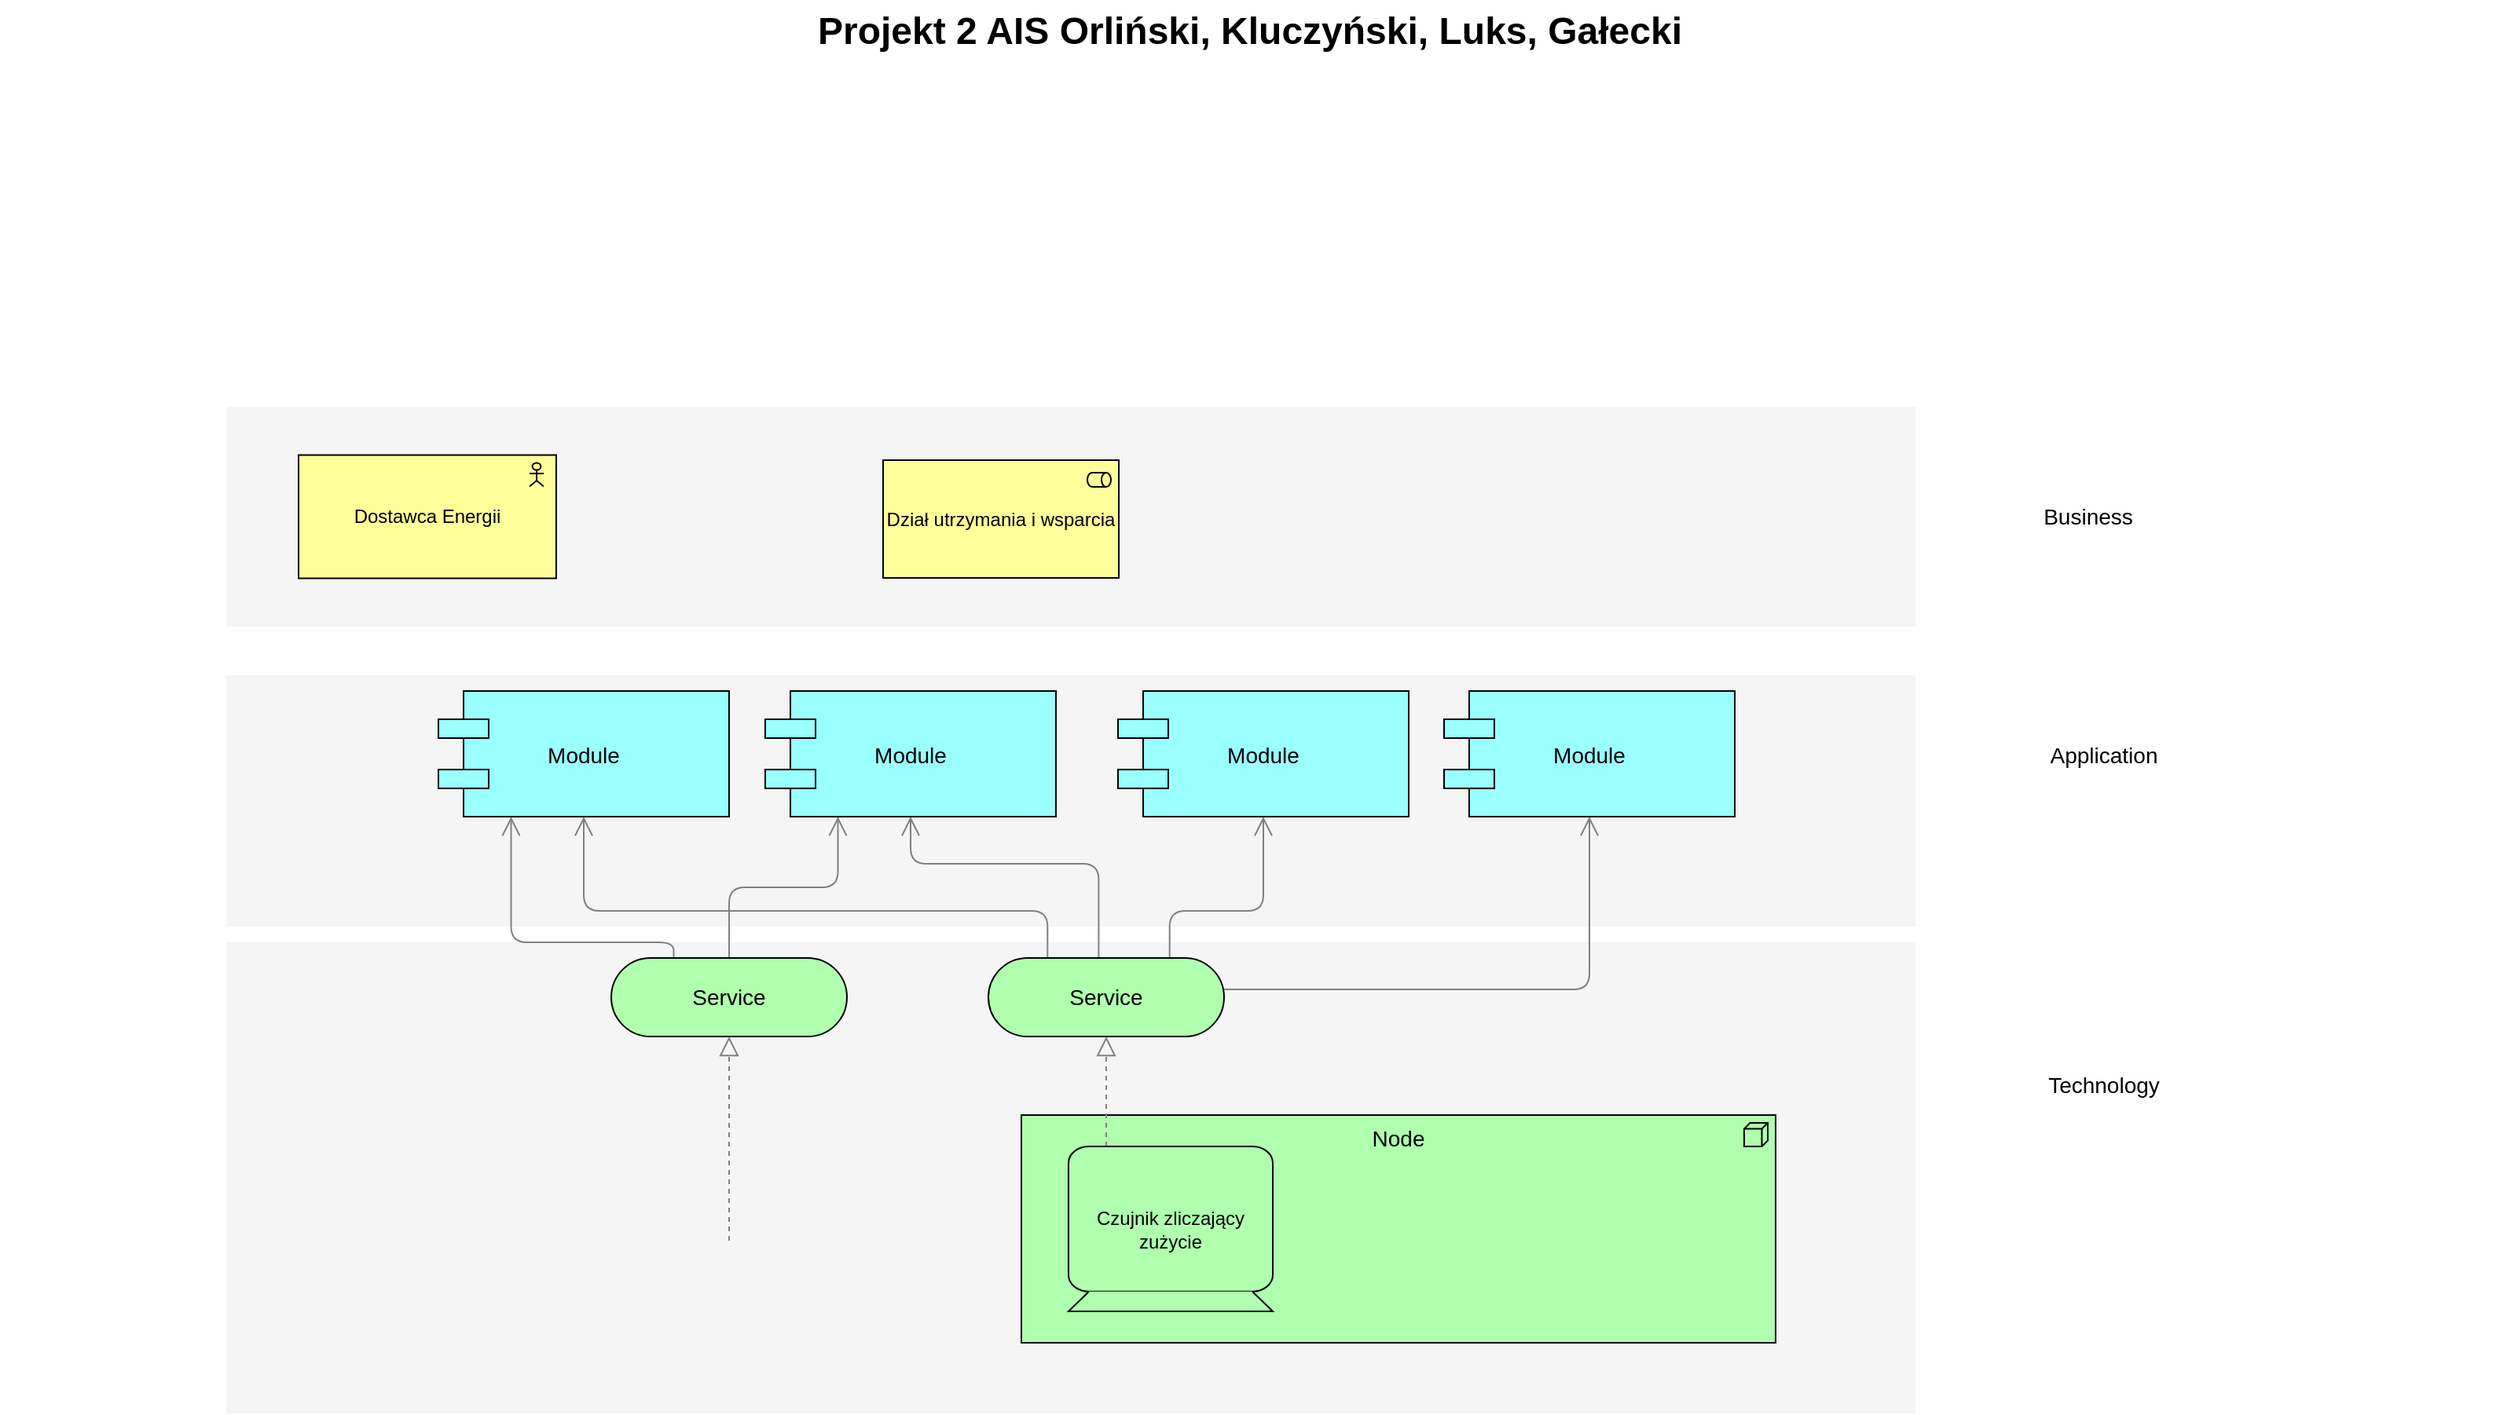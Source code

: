 <mxfile version="16.4.11" type="github" pages="3">
  <diagram id="6I0OCvxSQrVGMHxT2VVA" name="Page-1">
    <mxGraphModel dx="1694" dy="1136" grid="1" gridSize="10" guides="1" tooltips="1" connect="1" arrows="1" fold="1" page="1" pageScale="1" pageWidth="827" pageHeight="1169" math="0" shadow="0">
      <root>
        <mxCell id="0" />
        <mxCell id="1" parent="0" />
        <mxCell id="dKdSaXE48SgPbhcamS2K-30" value="" style="whiteSpace=wrap;html=1;strokeColor=none;strokeWidth=1;fillColor=#f5f5f5;fontSize=14;" parent="1" vertex="1">
          <mxGeometry x="194" y="670" width="1075" height="300" as="geometry" />
        </mxCell>
        <mxCell id="dKdSaXE48SgPbhcamS2K-31" value="" style="whiteSpace=wrap;html=1;strokeColor=none;strokeWidth=1;fillColor=#f5f5f5;fontSize=14;" parent="1" vertex="1">
          <mxGeometry x="194" y="500" width="1075" height="160" as="geometry" />
        </mxCell>
        <mxCell id="dKdSaXE48SgPbhcamS2K-32" value="" style="whiteSpace=wrap;html=1;strokeColor=none;strokeWidth=1;fillColor=#f5f5f5;fontSize=14;" parent="1" vertex="1">
          <mxGeometry x="194" y="329" width="1075" height="140" as="geometry" />
        </mxCell>
        <mxCell id="dKdSaXE48SgPbhcamS2K-33" value="Node" style="html=1;whiteSpace=wrap;fillColor=#AFFFAF;shape=mxgraph.archimate3.application;appType=node;archiType=square;fontSize=14;verticalAlign=top;" parent="1" vertex="1">
          <mxGeometry x="700" y="780" width="480" height="145" as="geometry" />
        </mxCell>
        <mxCell id="dKdSaXE48SgPbhcamS2K-34" style="edgeStyle=elbowEdgeStyle;rounded=1;elbow=vertical;html=1;startSize=10;endArrow=block;endFill=0;endSize=10;jettySize=auto;orthogonalLoop=1;strokeColor=#808080;fontSize=14;dashed=1;" parent="1" target="dKdSaXE48SgPbhcamS2K-40" edge="1">
          <mxGeometry relative="1" as="geometry">
            <mxPoint x="514" y="860.0" as="sourcePoint" />
          </mxGeometry>
        </mxCell>
        <mxCell id="dKdSaXE48SgPbhcamS2K-36" style="edgeStyle=elbowEdgeStyle;rounded=1;elbow=vertical;html=1;startSize=10;endArrow=block;endFill=0;endSize=10;jettySize=auto;orthogonalLoop=1;strokeColor=#808080;fontSize=14;dashed=1;" parent="1" target="dKdSaXE48SgPbhcamS2K-45" edge="1">
          <mxGeometry relative="1" as="geometry">
            <mxPoint x="754" y="860.0" as="sourcePoint" />
          </mxGeometry>
        </mxCell>
        <mxCell id="dKdSaXE48SgPbhcamS2K-38" style="edgeStyle=elbowEdgeStyle;rounded=1;elbow=vertical;html=1;startSize=10;endArrow=open;endFill=0;endSize=10;jettySize=auto;orthogonalLoop=1;strokeColor=#808080;fontSize=14;entryX=0.25;entryY=1;" parent="1" source="dKdSaXE48SgPbhcamS2K-40" target="dKdSaXE48SgPbhcamS2K-49" edge="1">
          <mxGeometry relative="1" as="geometry" />
        </mxCell>
        <mxCell id="dKdSaXE48SgPbhcamS2K-39" style="edgeStyle=elbowEdgeStyle;rounded=1;elbow=vertical;html=1;startSize=10;endArrow=open;endFill=0;endSize=10;jettySize=auto;orthogonalLoop=1;strokeColor=#808080;fontSize=14;entryX=0.25;entryY=1;exitX=0.265;exitY=0.007;exitPerimeter=0;" parent="1" source="dKdSaXE48SgPbhcamS2K-40" target="dKdSaXE48SgPbhcamS2K-47" edge="1">
          <mxGeometry relative="1" as="geometry">
            <Array as="points">
              <mxPoint x="422" y="670" />
            </Array>
          </mxGeometry>
        </mxCell>
        <mxCell id="dKdSaXE48SgPbhcamS2K-40" value="Service" style="html=1;whiteSpace=wrap;fillColor=#AFFFAF;shape=mxgraph.archimate3.service;fontSize=14;" parent="1" vertex="1">
          <mxGeometry x="439" y="680" width="150" height="50" as="geometry" />
        </mxCell>
        <mxCell id="dKdSaXE48SgPbhcamS2K-41" style="edgeStyle=elbowEdgeStyle;rounded=1;elbow=vertical;html=1;startSize=10;endArrow=open;endFill=0;endSize=10;jettySize=auto;orthogonalLoop=1;strokeColor=#808080;fontSize=14;" parent="1" source="dKdSaXE48SgPbhcamS2K-45" target="dKdSaXE48SgPbhcamS2K-53" edge="1">
          <mxGeometry relative="1" as="geometry">
            <Array as="points">
              <mxPoint x="909" y="700" />
            </Array>
          </mxGeometry>
        </mxCell>
        <mxCell id="dKdSaXE48SgPbhcamS2K-42" style="edgeStyle=elbowEdgeStyle;rounded=1;elbow=vertical;html=1;startSize=10;endArrow=open;endFill=0;endSize=10;jettySize=auto;orthogonalLoop=1;strokeColor=#808080;fontSize=14;entryX=0.5;entryY=1;exitX=0.769;exitY=0.025;exitPerimeter=0;" parent="1" source="dKdSaXE48SgPbhcamS2K-45" target="dKdSaXE48SgPbhcamS2K-51" edge="1">
          <mxGeometry relative="1" as="geometry">
            <Array as="points">
              <mxPoint x="809" y="650" />
            </Array>
          </mxGeometry>
        </mxCell>
        <mxCell id="dKdSaXE48SgPbhcamS2K-43" style="edgeStyle=elbowEdgeStyle;rounded=1;elbow=vertical;html=1;startSize=10;endArrow=open;endFill=0;endSize=10;jettySize=auto;orthogonalLoop=1;strokeColor=#808080;fontSize=14;entryX=0.5;entryY=1;exitX=0.468;exitY=0.025;exitPerimeter=0;" parent="1" source="dKdSaXE48SgPbhcamS2K-45" target="dKdSaXE48SgPbhcamS2K-49" edge="1">
          <mxGeometry relative="1" as="geometry">
            <Array as="points">
              <mxPoint x="699" y="620" />
            </Array>
          </mxGeometry>
        </mxCell>
        <mxCell id="dKdSaXE48SgPbhcamS2K-44" style="edgeStyle=elbowEdgeStyle;rounded=1;elbow=vertical;html=1;startSize=10;endArrow=open;endFill=0;endSize=10;jettySize=auto;orthogonalLoop=1;strokeColor=#808080;fontSize=14;exitX=0.251;exitY=0.002;exitPerimeter=0;" parent="1" source="dKdSaXE48SgPbhcamS2K-45" target="dKdSaXE48SgPbhcamS2K-47" edge="1">
          <mxGeometry relative="1" as="geometry">
            <Array as="points">
              <mxPoint x="589" y="650" />
            </Array>
          </mxGeometry>
        </mxCell>
        <mxCell id="dKdSaXE48SgPbhcamS2K-45" value="Service" style="html=1;whiteSpace=wrap;fillColor=#AFFFAF;shape=mxgraph.archimate3.service;fontSize=14;" parent="1" vertex="1">
          <mxGeometry x="679" y="680" width="150" height="50" as="geometry" />
        </mxCell>
        <mxCell id="dKdSaXE48SgPbhcamS2K-47" value="Module" style="shape=component;align=center;fillColor=#99ffff;gradientColor=none;fontSize=14;" parent="1" vertex="1">
          <mxGeometry x="329" y="510" width="185" height="80" as="geometry" />
        </mxCell>
        <mxCell id="dKdSaXE48SgPbhcamS2K-49" value="Module" style="shape=component;align=center;fillColor=#99ffff;gradientColor=none;fontSize=14;" parent="1" vertex="1">
          <mxGeometry x="537" y="510" width="185" height="80" as="geometry" />
        </mxCell>
        <mxCell id="dKdSaXE48SgPbhcamS2K-51" value="Module" style="shape=component;align=center;fillColor=#99ffff;gradientColor=none;fontSize=14;" parent="1" vertex="1">
          <mxGeometry x="761.5" y="510" width="185" height="80" as="geometry" />
        </mxCell>
        <mxCell id="dKdSaXE48SgPbhcamS2K-53" value="Module" style="shape=component;align=center;fillColor=#99ffff;gradientColor=none;fontSize=14;" parent="1" vertex="1">
          <mxGeometry x="969" y="510" width="185" height="80" as="geometry" />
        </mxCell>
        <mxCell id="dKdSaXE48SgPbhcamS2K-58" value="Technology" style="text;html=1;strokeColor=none;fillColor=none;align=center;verticalAlign=middle;whiteSpace=wrap;fontSize=14;" parent="1" vertex="1">
          <mxGeometry x="1269" y="751" width="240" height="20" as="geometry" />
        </mxCell>
        <mxCell id="dKdSaXE48SgPbhcamS2K-59" value="Application" style="text;html=1;strokeColor=none;fillColor=none;align=center;verticalAlign=middle;whiteSpace=wrap;fontSize=14;" parent="1" vertex="1">
          <mxGeometry x="1269" y="541" width="240" height="20" as="geometry" />
        </mxCell>
        <mxCell id="dKdSaXE48SgPbhcamS2K-60" value="Business" style="text;html=1;strokeColor=none;fillColor=none;align=center;verticalAlign=middle;whiteSpace=wrap;fontSize=14;" parent="1" vertex="1">
          <mxGeometry x="1259" y="389" width="240" height="20" as="geometry" />
        </mxCell>
        <mxCell id="dKdSaXE48SgPbhcamS2K-63" value="Projekt 2 AIS Orliński, Kluczyński, Luks, Gałecki" style="text;strokeColor=none;fillColor=none;html=1;fontSize=24;fontStyle=1;verticalAlign=middle;align=center;" parent="1" vertex="1">
          <mxGeometry x="50" y="70" width="1590" height="40" as="geometry" />
        </mxCell>
        <mxCell id="ahO0reWsOxemJVcqF28U-2" value="Dostawca Energii" style="html=1;outlineConnect=0;whiteSpace=wrap;fillColor=#ffff99;shape=mxgraph.archimate3.application;appType=actor;archiType=square;" vertex="1" parent="1">
          <mxGeometry x="240" y="359.75" width="164" height="78.5" as="geometry" />
        </mxCell>
        <mxCell id="sXgIXgti2kUsKpQdPlrc-3" style="edgeStyle=orthogonalEdgeStyle;rounded=0;orthogonalLoop=1;jettySize=auto;html=1;entryX=1.096;entryY=0.482;entryDx=0;entryDy=0;entryPerimeter=0;" edge="1" parent="1">
          <mxGeometry relative="1" as="geometry">
            <mxPoint x="605" y="399" as="sourcePoint" />
            <mxPoint x="605" y="399" as="targetPoint" />
          </mxGeometry>
        </mxCell>
        <mxCell id="UDqooe8akNY8QWwYRYU--1" value="Czujnik zliczający zużycie" style="html=1;outlineConnect=0;whiteSpace=wrap;fillColor=#AFFFAF;shape=mxgraph.archimate3.device;" vertex="1" parent="1">
          <mxGeometry x="730" y="800" width="130" height="105" as="geometry" />
        </mxCell>
        <mxCell id="UDqooe8akNY8QWwYRYU--2" value="Dział utrzymania i wsparcia" style="html=1;outlineConnect=0;whiteSpace=wrap;fillColor=#ffff99;shape=mxgraph.archimate3.application;appType=role;archiType=square;" vertex="1" parent="1">
          <mxGeometry x="612" y="363" width="150" height="75" as="geometry" />
        </mxCell>
      </root>
    </mxGraphModel>
  </diagram>
  <diagram id="Rj4UK-N0BYkfmdA8-GZY" name="Page-2">
    <mxGraphModel dx="1186" dy="795" grid="1" gridSize="10" guides="1" tooltips="1" connect="1" arrows="1" fold="1" page="1" pageScale="1" pageWidth="827" pageHeight="1169" math="0" shadow="0">
      <root>
        <mxCell id="FyKaWNk-mGFr27hcivGA-0" />
        <mxCell id="FyKaWNk-mGFr27hcivGA-1" parent="FyKaWNk-mGFr27hcivGA-0" />
        <object placeholders="1" c4Name="System zbierania danych z bezprzewodowych mierników" c4Type="Software System" c4Description="zbieranie danych i naliczanie należności za zużyte medium." label="&lt;font style=&quot;font-size: 16px&quot;&gt;&lt;b&gt;%c4Name%&lt;/b&gt;&lt;/font&gt;&lt;div&gt;[%c4Type%]&lt;/div&gt;&lt;br&gt;&lt;div&gt;&lt;font style=&quot;font-size: 11px&quot;&gt;&lt;font color=&quot;#cccccc&quot;&gt;%c4Description%&lt;/font&gt;&lt;/div&gt;" id="U-1FjbLWNZ5ldc8yAcbC-0">
          <mxCell style="rounded=1;whiteSpace=wrap;html=1;labelBackgroundColor=none;fillColor=#1061B0;fontColor=#ffffff;align=center;arcSize=10;strokeColor=#0D5091;metaEdit=1;resizable=0;points=[[0.25,0,0],[0.5,0,0],[0.75,0,0],[1,0.25,0],[1,0.5,0],[1,0.75,0],[0.75,1,0],[0.5,1,0],[0.25,1,0],[0,0.75,0],[0,0.5,0],[0,0.25,0]];" vertex="1" parent="FyKaWNk-mGFr27hcivGA-1">
            <mxGeometry x="294" y="40" width="240" height="120" as="geometry" />
          </mxCell>
        </object>
        <object placeholders="1" c4Name="Dostawca mediów" c4Type="Software System" c4Description="Odbierający informacje o użyciu czujników" label="&lt;font style=&quot;font-size: 16px&quot;&gt;&lt;b&gt;%c4Name%&lt;/b&gt;&lt;/font&gt;&lt;div&gt;[%c4Type%]&lt;/div&gt;&lt;br&gt;&lt;div&gt;&lt;font style=&quot;font-size: 11px&quot;&gt;&lt;font color=&quot;#cccccc&quot;&gt;%c4Description%&lt;/font&gt;&lt;/div&gt;" id="U-1FjbLWNZ5ldc8yAcbC-1">
          <mxCell style="rounded=1;whiteSpace=wrap;html=1;labelBackgroundColor=none;fillColor=#8C8496;fontColor=#ffffff;align=center;arcSize=10;strokeColor=#736782;metaEdit=1;resizable=0;points=[[0.25,0,0],[0.5,0,0],[0.75,0,0],[1,0.25,0],[1,0.5,0],[1,0.75,0],[0.75,1,0],[0.5,1,0],[0.25,1,0],[0,0.75,0],[0,0.5,0],[0,0.25,0]];" vertex="1" parent="FyKaWNk-mGFr27hcivGA-1">
            <mxGeometry x="80" y="270" width="240" height="120" as="geometry" />
          </mxCell>
        </object>
        <object placeholders="1" c4Type="Relationship" c4Description="Przekazuje dane do dostawcy" label="&lt;div style=&quot;text-align: left&quot;&gt;&lt;div style=&quot;text-align: center&quot;&gt;&lt;b&gt;%c4Description%&lt;/b&gt;&lt;/div&gt;" id="U-1FjbLWNZ5ldc8yAcbC-2">
          <mxCell style="endArrow=blockThin;html=1;fontSize=10;fontColor=#404040;strokeWidth=1;endFill=1;strokeColor=#828282;elbow=vertical;metaEdit=1;endSize=14;startSize=14;jumpStyle=arc;jumpSize=16;rounded=0;edgeStyle=orthogonalEdgeStyle;exitX=-0.012;exitY=0.558;exitDx=0;exitDy=0;exitPerimeter=0;entryX=0.5;entryY=0;entryDx=0;entryDy=0;entryPerimeter=0;" edge="1" parent="FyKaWNk-mGFr27hcivGA-1" source="U-1FjbLWNZ5ldc8yAcbC-0" target="U-1FjbLWNZ5ldc8yAcbC-1">
            <mxGeometry x="0.091" width="240" relative="1" as="geometry">
              <mxPoint x="100" y="290" as="sourcePoint" />
              <mxPoint x="340" y="290" as="targetPoint" />
              <Array as="points">
                <mxPoint x="200" y="107" />
              </Array>
              <mxPoint as="offset" />
            </mxGeometry>
          </mxCell>
        </object>
        <object placeholders="1" c4Name="System czujników" c4Type="Mierniki" c4Technology="gazu, ciepła i energii energetycznej" c4Description="System czujników zbierających dane" label="&lt;font style=&quot;font-size: 16px&quot;&gt;&lt;b&gt;%c4Name%&lt;/b&gt;&lt;/font&gt;&lt;div&gt;[%c4Type%: %c4Technology%]&lt;/div&gt;&lt;br&gt;&lt;div&gt;&lt;font style=&quot;font-size: 11px&quot;&gt;&lt;font color=&quot;#E6E6E6&quot;&gt;%c4Description%&lt;/font&gt;&lt;/div&gt;" id="U-1FjbLWNZ5ldc8yAcbC-3">
          <mxCell style="rounded=1;whiteSpace=wrap;html=1;fontSize=11;labelBackgroundColor=none;fillColor=#23A2D9;fontColor=#ffffff;align=center;arcSize=10;strokeColor=#0E7DAD;metaEdit=1;resizable=0;points=[[0.25,0,0],[0.5,0,0],[0.75,0,0],[1,0.25,0],[1,0.5,0],[1,0.75,0],[0.75,1,0],[0.5,1,0],[0.25,1,0],[0,0.75,0],[0,0.5,0],[0,0.25,0]];" vertex="1" parent="FyKaWNk-mGFr27hcivGA-1">
            <mxGeometry x="550" y="270" width="240" height="120" as="geometry" />
          </mxCell>
        </object>
        <object placeholders="1" c4Type="Relationship" c4Description="Cykliczne przesyłanie danych&#xa;o żużyciu" label="&lt;div style=&quot;text-align: left&quot;&gt;&lt;div style=&quot;text-align: center&quot;&gt;&lt;b&gt;%c4Description%&lt;/b&gt;&lt;/div&gt;" id="U-1FjbLWNZ5ldc8yAcbC-4">
          <mxCell style="endArrow=blockThin;html=1;fontSize=10;fontColor=#404040;strokeWidth=1;endFill=1;strokeColor=#828282;elbow=vertical;metaEdit=1;endSize=14;startSize=14;jumpStyle=arc;jumpSize=16;rounded=0;edgeStyle=orthogonalEdgeStyle;entryX=1;entryY=0.5;entryDx=0;entryDy=0;entryPerimeter=0;" edge="1" parent="FyKaWNk-mGFr27hcivGA-1" source="U-1FjbLWNZ5ldc8yAcbC-3" target="U-1FjbLWNZ5ldc8yAcbC-0">
            <mxGeometry x="-0.43" width="240" relative="1" as="geometry">
              <mxPoint x="670" y="30" as="sourcePoint" />
              <mxPoint x="670" y="30" as="targetPoint" />
              <Array as="points">
                <mxPoint x="680" y="100" />
              </Array>
              <mxPoint as="offset" />
            </mxGeometry>
          </mxCell>
        </object>
        <object placeholders="1" c4Type="Relationship" c4Description="Informacje o zasadach rozliczenia" label="&lt;div style=&quot;text-align: left&quot;&gt;&lt;div style=&quot;text-align: center&quot;&gt;&lt;b&gt;%c4Description%&lt;/b&gt;&lt;/div&gt;" id="U-1FjbLWNZ5ldc8yAcbC-5">
          <mxCell style="endArrow=blockThin;html=1;fontSize=10;fontColor=#404040;strokeWidth=1;endFill=1;strokeColor=#828282;elbow=vertical;metaEdit=1;endSize=14;startSize=14;jumpStyle=arc;jumpSize=16;rounded=0;edgeStyle=orthogonalEdgeStyle;entryX=0.5;entryY=1;entryDx=0;entryDy=0;entryPerimeter=0;" edge="1" parent="FyKaWNk-mGFr27hcivGA-1" target="U-1FjbLWNZ5ldc8yAcbC-0">
            <mxGeometry width="240" relative="1" as="geometry">
              <mxPoint x="320" y="330" as="sourcePoint" />
              <mxPoint x="560" y="330" as="targetPoint" />
              <Array as="points">
                <mxPoint x="320" y="310" />
                <mxPoint x="414" y="310" />
              </Array>
            </mxGeometry>
          </mxCell>
        </object>
        <object placeholders="1" c4Name="Dostawca mediów" c4Type="Software System" c4Description="Odbierający informacje o użyciu czujników" label="&lt;font style=&quot;font-size: 16px&quot;&gt;&lt;b&gt;%c4Name%&lt;/b&gt;&lt;/font&gt;&lt;div&gt;[%c4Type%]&lt;/div&gt;&lt;br&gt;&lt;div&gt;&lt;font style=&quot;font-size: 11px&quot;&gt;&lt;font color=&quot;#cccccc&quot;&gt;%c4Description%&lt;/font&gt;&lt;/div&gt;" id="U-1FjbLWNZ5ldc8yAcbC-6">
          <mxCell style="rounded=1;whiteSpace=wrap;html=1;labelBackgroundColor=none;fillColor=#8C8496;fontColor=#ffffff;align=center;arcSize=10;strokeColor=#736782;metaEdit=1;resizable=0;points=[[0.25,0,0],[0.5,0,0],[0.75,0,0],[1,0.25,0],[1,0.5,0],[1,0.75,0],[0.75,1,0],[0.5,1,0],[0.25,1,0],[0,0.75,0],[0,0.5,0],[0,0.25,0]];" vertex="1" parent="FyKaWNk-mGFr27hcivGA-1">
            <mxGeometry x="69" y="1010" width="240" height="120" as="geometry" />
          </mxCell>
        </object>
        <object placeholders="1" c4Name="System czujników" c4Type="Mierniki" c4Technology="gazu, ciepła i energii energetycznej" c4Description="System czujników zbierających dane" label="&lt;font style=&quot;font-size: 16px&quot;&gt;&lt;b&gt;%c4Name%&lt;/b&gt;&lt;/font&gt;&lt;div&gt;[%c4Type%: %c4Technology%]&lt;/div&gt;&lt;br&gt;&lt;div&gt;&lt;font style=&quot;font-size: 11px&quot;&gt;&lt;font color=&quot;#E6E6E6&quot;&gt;%c4Description%&lt;/font&gt;&lt;/div&gt;" id="U-1FjbLWNZ5ldc8yAcbC-7">
          <mxCell style="rounded=1;whiteSpace=wrap;html=1;fontSize=11;labelBackgroundColor=none;fillColor=#23A2D9;fontColor=#ffffff;align=center;arcSize=10;strokeColor=#0E7DAD;metaEdit=1;resizable=0;points=[[0.25,0,0],[0.5,0,0],[0.75,0,0],[1,0.25,0],[1,0.5,0],[1,0.75,0],[0.75,1,0],[0.5,1,0],[0.25,1,0],[0,0.75,0],[0,0.5,0],[0,0.25,0]];" vertex="1" parent="FyKaWNk-mGFr27hcivGA-1">
            <mxGeometry x="489" y="1010" width="240" height="120" as="geometry" />
          </mxCell>
        </object>
        <object placeholders="1" c4Name="System zbierania danych z bezprzewodowych mierników" c4Type="SystemScopeBoundary" c4Application="zbieranie danych i naliczanie należności za zużyte medium" label="&lt;font style=&quot;font-size: 16px&quot;&gt;&lt;b&gt;&lt;div style=&quot;text-align: left&quot;&gt;%c4Name%&lt;/div&gt;&lt;/b&gt;&lt;/font&gt;&lt;div style=&quot;text-align: left&quot;&gt;[%c4Application%]&lt;/div&gt;" id="U-1FjbLWNZ5ldc8yAcbC-8">
          <mxCell style="rounded=1;fontSize=11;whiteSpace=wrap;html=1;dashed=1;arcSize=20;fillColor=none;strokeColor=#666666;fontColor=#333333;labelBackgroundColor=none;align=left;verticalAlign=bottom;labelBorderColor=none;spacingTop=0;spacing=10;dashPattern=8 4;metaEdit=1;rotatable=0;perimeter=rectanglePerimeter;noLabel=0;labelPadding=0;allowArrows=0;connectable=0;expand=0;recursiveResize=0;editable=1;pointerEvents=0;absoluteArcSize=1;points=[[0.25,0,0],[0.5,0,0],[0.75,0,0],[1,0.25,0],[1,0.5,0],[1,0.75,0],[0.75,1,0],[0.5,1,0],[0.25,1,0],[0,0.75,0],[0,0.5,0],[0,0.25,0]];" vertex="1" parent="FyKaWNk-mGFr27hcivGA-1">
            <mxGeometry x="59" y="480" width="710" height="440" as="geometry" />
          </mxCell>
        </object>
        <object placeholders="1" c4Type="Baza Danych" c4Container="Container " c4Technology="e.g. Oracle Database 12" c4Description="Przechowywanie danych" label="&lt;font style=&quot;font-size: 16px&quot;&gt;&lt;b&gt;%c4Type%&lt;/font&gt;&lt;div&gt;[%c4Container%:&amp;nbsp;%c4Technology%]&lt;/div&gt;&lt;br&gt;&lt;div&gt;&lt;font style=&quot;font-size: 11px&quot;&gt;&lt;font color=&quot;#E6E6E6&quot;&gt;%c4Description%&lt;/font&gt;&lt;/div&gt;" id="U-1FjbLWNZ5ldc8yAcbC-9">
          <mxCell style="shape=cylinder3;size=15;whiteSpace=wrap;html=1;boundedLbl=1;rounded=0;labelBackgroundColor=none;fillColor=#23A2D9;fontSize=12;fontColor=#ffffff;align=center;strokeColor=#0E7DAD;metaEdit=1;points=[[0.5,0,0],[1,0.25,0],[1,0.5,0],[1,0.75,0],[0.5,1,0],[0,0.75,0],[0,0.5,0],[0,0.25,0]];resizable=0;" vertex="1" parent="FyKaWNk-mGFr27hcivGA-1">
            <mxGeometry x="79" y="520" width="240" height="120" as="geometry" />
          </mxCell>
        </object>
        <object c4Name="Aplikacja serwerowa" c4Type="Container" c4Technology="e.g. Python." c4Description="Aplikacja pobierające dane z czujników i &#xa;zapisująca w bazie danych. Dodatkowo nalicza opłaty." label="&lt;font style=&quot;font-size: 16px&quot;&gt;&lt;b&gt;%c4Name%&lt;/b&gt;&lt;/font&gt;&lt;div&gt;[%c4Type%: %c4Technology%]&lt;/div&gt;&lt;br&gt;&lt;div&gt;&lt;font style=&quot;font-size: 11px&quot;&gt;&lt;font color=&quot;#E6E6E6&quot;&gt;%c4Description%&lt;/font&gt;&lt;/div&gt;" placeholders="1" id="U-1FjbLWNZ5ldc8yAcbC-10">
          <mxCell style="rounded=1;whiteSpace=wrap;html=1;fontSize=11;labelBackgroundColor=none;fillColor=#23A2D9;fontColor=#ffffff;align=center;arcSize=10;strokeColor=#0E7DAD;metaEdit=1;resizable=0;points=[[0.25,0,0],[0.5,0,0],[0.75,0,0],[1,0.25,0],[1,0.5,0],[1,0.75,0],[0.75,1,0],[0.5,1,0],[0.25,1,0],[0,0.75,0],[0,0.5,0],[0,0.25,0]];" vertex="1" parent="FyKaWNk-mGFr27hcivGA-1">
            <mxGeometry x="519" y="520" width="240" height="120" as="geometry" />
          </mxCell>
        </object>
        <object placeholders="1" c4Type="Relationship" c4Description="Zapis danych o zużyciu" label="&lt;div style=&quot;text-align: left&quot;&gt;&lt;div style=&quot;text-align: center&quot;&gt;&lt;b&gt;%c4Description%&lt;/b&gt;&lt;/div&gt;" id="U-1FjbLWNZ5ldc8yAcbC-11">
          <mxCell style="endArrow=blockThin;html=1;fontSize=10;fontColor=#404040;strokeWidth=1;endFill=1;strokeColor=#828282;elbow=vertical;metaEdit=1;endSize=14;startSize=14;jumpStyle=arc;jumpSize=16;rounded=0;edgeStyle=orthogonalEdgeStyle;entryX=1.004;entryY=0.325;entryDx=0;entryDy=0;entryPerimeter=0;" edge="1" parent="FyKaWNk-mGFr27hcivGA-1" source="U-1FjbLWNZ5ldc8yAcbC-10" target="U-1FjbLWNZ5ldc8yAcbC-9">
            <mxGeometry width="240" relative="1" as="geometry">
              <mxPoint x="269" y="580" as="sourcePoint" />
              <mxPoint x="329" y="560" as="targetPoint" />
              <Array as="points">
                <mxPoint x="329" y="560" />
                <mxPoint x="329" y="559" />
              </Array>
            </mxGeometry>
          </mxCell>
        </object>
        <object placeholders="1" c4Type="Relationship" c4Description="Pobieranie danych o taryfie klienta" label="&lt;div style=&quot;text-align: left&quot;&gt;&lt;div style=&quot;text-align: center&quot;&gt;&lt;b&gt;%c4Description%&lt;/b&gt;&lt;/div&gt;" id="U-1FjbLWNZ5ldc8yAcbC-12">
          <mxCell style="endArrow=blockThin;html=1;fontSize=10;fontColor=#404040;strokeWidth=1;endFill=1;strokeColor=#828282;elbow=vertical;metaEdit=1;endSize=14;startSize=14;jumpStyle=arc;jumpSize=16;rounded=0;edgeStyle=orthogonalEdgeStyle;entryX=0;entryY=0.75;entryDx=0;entryDy=0;entryPerimeter=0;exitX=1;exitY=0.75;exitDx=0;exitDy=0;exitPerimeter=0;" edge="1" parent="FyKaWNk-mGFr27hcivGA-1" source="U-1FjbLWNZ5ldc8yAcbC-9" target="U-1FjbLWNZ5ldc8yAcbC-10">
            <mxGeometry width="240" relative="1" as="geometry">
              <mxPoint x="329" y="610" as="sourcePoint" />
              <mxPoint x="509" y="610" as="targetPoint" />
            </mxGeometry>
          </mxCell>
        </object>
        <object placeholders="1" c4Type="Relationship" c4Description="Informacje o naliczonych opłatach" label="&lt;div style=&quot;text-align: left&quot;&gt;&lt;div style=&quot;text-align: center&quot;&gt;&lt;b&gt;%c4Description%&lt;/b&gt;&lt;/div&gt;" id="U-1FjbLWNZ5ldc8yAcbC-13">
          <mxCell style="endArrow=blockThin;html=1;fontSize=10;fontColor=#404040;strokeWidth=1;endFill=1;strokeColor=#828282;elbow=vertical;metaEdit=1;endSize=14;startSize=14;jumpStyle=arc;jumpSize=16;rounded=0;edgeStyle=orthogonalEdgeStyle;entryX=1;entryY=0.25;entryDx=0;entryDy=0;entryPerimeter=0;dashed=1;" edge="1" parent="FyKaWNk-mGFr27hcivGA-1" target="U-1FjbLWNZ5ldc8yAcbC-6">
            <mxGeometry width="240" relative="1" as="geometry">
              <mxPoint x="589" y="640" as="sourcePoint" />
              <mxPoint x="829" y="640" as="targetPoint" />
            </mxGeometry>
          </mxCell>
        </object>
        <object placeholders="1" c4Type="Relationship" c4Technology="e.g. JSON/LoraWAN" c4Description="Dane o zużyciu mediów z czujników" label="&lt;div style=&quot;text-align: left&quot;&gt;&lt;div style=&quot;text-align: center&quot;&gt;&lt;b&gt;%c4Description%&lt;/b&gt;&lt;/div&gt;&lt;div style=&quot;text-align: center&quot;&gt;[%c4Technology%]&lt;/div&gt;&lt;/div&gt;" id="U-1FjbLWNZ5ldc8yAcbC-14">
          <mxCell style="endArrow=blockThin;html=1;fontSize=10;fontColor=#404040;strokeWidth=1;endFill=1;strokeColor=#828282;elbow=vertical;metaEdit=1;endSize=14;startSize=14;jumpStyle=arc;jumpSize=16;rounded=0;edgeStyle=orthogonalEdgeStyle;entryX=0.625;entryY=1.008;entryDx=0;entryDy=0;entryPerimeter=0;exitX=0.75;exitY=0;exitDx=0;exitDy=0;exitPerimeter=0;" edge="1" parent="FyKaWNk-mGFr27hcivGA-1" source="U-1FjbLWNZ5ldc8yAcbC-7" target="U-1FjbLWNZ5ldc8yAcbC-10">
            <mxGeometry width="240" relative="1" as="geometry">
              <mxPoint x="549" y="810" as="sourcePoint" />
              <mxPoint x="789" y="810" as="targetPoint" />
            </mxGeometry>
          </mxCell>
        </object>
        <object placeholders="1" c4Type="Relationship" c4Description="Aktualizacje danych o taryfie użytkowników" label="&lt;div style=&quot;text-align: left&quot;&gt;&lt;div style=&quot;text-align: center&quot;&gt;&lt;b&gt;%c4Description%&lt;/b&gt;&lt;/div&gt;" id="U-1FjbLWNZ5ldc8yAcbC-15">
          <mxCell style="endArrow=blockThin;html=1;fontSize=10;fontColor=#404040;strokeWidth=1;endFill=1;strokeColor=#828282;elbow=vertical;metaEdit=1;endSize=14;startSize=14;jumpStyle=arc;jumpSize=16;rounded=0;edgeStyle=orthogonalEdgeStyle;dashed=1;entryX=0.308;entryY=1;entryDx=0;entryDy=0;entryPerimeter=0;" edge="1" parent="FyKaWNk-mGFr27hcivGA-1" source="U-1FjbLWNZ5ldc8yAcbC-6" target="U-1FjbLWNZ5ldc8yAcbC-10">
            <mxGeometry width="240" relative="1" as="geometry">
              <mxPoint x="189" y="770" as="sourcePoint" />
              <mxPoint x="189" y="770" as="targetPoint" />
              <Array as="points">
                <mxPoint x="189" y="730" />
                <mxPoint x="593" y="730" />
              </Array>
            </mxGeometry>
          </mxCell>
        </object>
      </root>
    </mxGraphModel>
  </diagram>
  <diagram id="yh2DA_bw9gfELSSz6UMg" name="Page-3">
    <mxGraphModel dx="1186" dy="795" grid="1" gridSize="10" guides="1" tooltips="1" connect="1" arrows="1" fold="1" page="1" pageScale="1" pageWidth="827" pageHeight="1169" math="0" shadow="0">
      <root>
        <mxCell id="EpcJO2NXrh-bqKvKhcvD-0" />
        <mxCell id="EpcJO2NXrh-bqKvKhcvD-1" parent="EpcJO2NXrh-bqKvKhcvD-0" />
        <object placeholders="1" c4Name="Aplikacja Serwerowa" c4Type="ContainerScopeBoundary" c4Application="Aplikacja odpowiedzialna za nadzór nad zbieraniem danych " label="&lt;font style=&quot;font-size: 16px&quot;&gt;&lt;b&gt;&lt;div style=&quot;text-align: left&quot;&gt;%c4Name%&lt;/div&gt;&lt;/b&gt;&lt;/font&gt;&lt;div style=&quot;text-align: left&quot;&gt;[%c4Application%]&lt;/div&gt;" id="EpcJO2NXrh-bqKvKhcvD-2">
          <mxCell style="rounded=1;fontSize=11;whiteSpace=wrap;html=1;dashed=1;arcSize=20;fillColor=none;strokeColor=#666666;fontColor=#333333;labelBackgroundColor=none;align=left;verticalAlign=bottom;labelBorderColor=none;spacingTop=0;spacing=10;dashPattern=8 4;metaEdit=1;rotatable=0;perimeter=rectanglePerimeter;noLabel=0;labelPadding=0;allowArrows=0;connectable=0;expand=0;recursiveResize=0;editable=1;pointerEvents=0;absoluteArcSize=1;points=[[0.25,0,0],[0.5,0,0],[0.75,0,0],[1,0.25,0],[1,0.5,0],[1,0.75,0],[0.75,1,0],[0.5,1,0],[0.25,1,0],[0,0.75,0],[0,0.5,0],[0,0.25,0]];" vertex="1" parent="EpcJO2NXrh-bqKvKhcvD-1">
            <mxGeometry x="40" y="40" width="760" height="600" as="geometry" />
          </mxCell>
        </object>
        <object placeholders="1" c4Name="System czujników" c4Type="Mierniki" c4Technology="gazu, ciepła i energii energetycznej" c4Description="System czujników zbierających dane" label="&lt;font style=&quot;font-size: 16px&quot;&gt;&lt;b&gt;%c4Name%&lt;/b&gt;&lt;/font&gt;&lt;div&gt;[%c4Type%: %c4Technology%]&lt;/div&gt;&lt;br&gt;&lt;div&gt;&lt;font style=&quot;font-size: 11px&quot;&gt;&lt;font color=&quot;#E6E6E6&quot;&gt;%c4Description%&lt;/font&gt;&lt;/div&gt;" id="EpcJO2NXrh-bqKvKhcvD-3">
          <mxCell style="rounded=1;whiteSpace=wrap;html=1;fontSize=11;labelBackgroundColor=none;fillColor=#23A2D9;fontColor=#ffffff;align=center;arcSize=10;strokeColor=#0E7DAD;metaEdit=1;resizable=0;points=[[0.25,0,0],[0.5,0,0],[0.75,0,0],[1,0.25,0],[1,0.5,0],[1,0.75,0],[0.75,1,0],[0.5,1,0],[0.25,1,0],[0,0.75,0],[0,0.5,0],[0,0.25,0]];" vertex="1" parent="EpcJO2NXrh-bqKvKhcvD-1">
            <mxGeometry x="300" y="760" width="240" height="120" as="geometry" />
          </mxCell>
        </object>
        <object placeholders="1" c4Type="Relationship" c4Technology="e.g. JSON/LoraWAN" c4Description="Przesyłanie danych o zużyciu" label="&lt;div style=&quot;text-align: left&quot;&gt;&lt;div style=&quot;text-align: center&quot;&gt;&lt;b&gt;%c4Description%&lt;/b&gt;&lt;/div&gt;&lt;div style=&quot;text-align: center&quot;&gt;[%c4Technology%]&lt;/div&gt;&lt;/div&gt;" id="EpcJO2NXrh-bqKvKhcvD-4">
          <mxCell style="endArrow=blockThin;html=1;fontSize=10;fontColor=#404040;strokeWidth=1;endFill=1;strokeColor=#828282;elbow=vertical;metaEdit=1;endSize=14;startSize=14;jumpStyle=arc;jumpSize=16;rounded=0;edgeStyle=orthogonalEdgeStyle;entryX=0.5;entryY=1;entryDx=0;entryDy=0;entryPerimeter=0;exitX=0.75;exitY=0;exitDx=0;exitDy=0;exitPerimeter=0;" edge="1" parent="EpcJO2NXrh-bqKvKhcvD-1" source="EpcJO2NXrh-bqKvKhcvD-3" target="EpcJO2NXrh-bqKvKhcvD-6">
            <mxGeometry x="0.5" width="240" relative="1" as="geometry">
              <mxPoint x="470" y="760" as="sourcePoint" />
              <mxPoint x="480" y="560" as="targetPoint" />
              <mxPoint as="offset" />
            </mxGeometry>
          </mxCell>
        </object>
        <object placeholders="1" c4Type="Relationship" c4Description="Zapis zużytych mediów" label="&lt;div style=&quot;text-align: left&quot;&gt;&lt;div style=&quot;text-align: center&quot;&gt;&lt;b&gt;%c4Description%&lt;/b&gt;&lt;/div&gt;" id="EpcJO2NXrh-bqKvKhcvD-5">
          <mxCell style="endArrow=blockThin;html=1;fontSize=10;fontColor=#404040;strokeWidth=1;endFill=1;strokeColor=#828282;elbow=vertical;metaEdit=1;endSize=14;startSize=14;jumpStyle=arc;jumpSize=16;rounded=0;edgeStyle=orthogonalEdgeStyle;exitX=1;exitY=0.5;exitDx=0;exitDy=0;exitPerimeter=0;" edge="1" parent="EpcJO2NXrh-bqKvKhcvD-1" source="EpcJO2NXrh-bqKvKhcvD-6">
            <mxGeometry width="240" relative="1" as="geometry">
              <mxPoint x="540" y="500" as="sourcePoint" />
              <mxPoint x="700.059" y="760" as="targetPoint" />
            </mxGeometry>
          </mxCell>
        </object>
        <object placeholders="1" c4Name="Endpoint do aktualizacji danych o zużyciu mediów" c4Type="Component" c4Technology="e.g. Django-View" c4Description="Dane przesyłane w formacie JSON, zawierające token czujnika" label="&lt;font style=&quot;font-size: 16px&quot;&gt;&lt;b&gt;%c4Name%&lt;/b&gt;&lt;/font&gt;&lt;div&gt;[%c4Type%: %c4Technology%]&lt;/div&gt;&lt;br&gt;&lt;div&gt;&lt;font style=&quot;font-size: 11px&quot;&gt;%c4Description%&lt;/font&gt;&lt;/div&gt;" id="EpcJO2NXrh-bqKvKhcvD-6">
          <mxCell style="rounded=1;whiteSpace=wrap;html=1;labelBackgroundColor=none;fillColor=#63BEF2;fontColor=#ffffff;align=center;arcSize=6;strokeColor=#2086C9;metaEdit=1;resizable=0;points=[[0.25,0,0],[0.5,0,0],[0.75,0,0],[1,0.25,0],[1,0.5,0],[1,0.75,0],[0.75,1,0],[0.5,1,0],[0.25,1,0],[0,0.75,0],[0,0.5,0],[0,0.25,0]];" vertex="1" parent="EpcJO2NXrh-bqKvKhcvD-1">
            <mxGeometry x="490" y="290" width="240" height="120" as="geometry" />
          </mxCell>
        </object>
        <object placeholders="1" c4Name="Endpoint do aktualizowania danych " c4Type="Component" c4Technology="e.g. Django-View" c4Description="Przyjmowanie informacji o taryfie użytkownika" label="&lt;font style=&quot;font-size: 16px&quot;&gt;&lt;b&gt;%c4Name%&lt;/b&gt;&lt;/font&gt;&lt;div&gt;[%c4Type%: %c4Technology%]&lt;/div&gt;&lt;br&gt;&lt;div&gt;&lt;font style=&quot;font-size: 11px&quot;&gt;%c4Description%&lt;/font&gt;&lt;/div&gt;" id="EpcJO2NXrh-bqKvKhcvD-7">
          <mxCell style="rounded=1;whiteSpace=wrap;html=1;labelBackgroundColor=none;fillColor=#63BEF2;fontColor=#ffffff;align=center;arcSize=6;strokeColor=#2086C9;metaEdit=1;resizable=0;points=[[0.25,0,0],[0.5,0,0],[0.75,0,0],[1,0.25,0],[1,0.5,0],[1,0.75,0],[0.75,1,0],[0.5,1,0],[0.25,1,0],[0,0.75,0],[0,0.5,0],[0,0.25,0]];" vertex="1" parent="EpcJO2NXrh-bqKvKhcvD-1">
            <mxGeometry x="80" y="70" width="240" height="120" as="geometry" />
          </mxCell>
        </object>
        <object placeholders="1" c4Type="Relationship" c4Technology="e.g. JSON/HTTP" c4Description="Taryfa użytkownika/Rejestracja użytkownika" label="&lt;div style=&quot;text-align: left&quot;&gt;&lt;div style=&quot;text-align: center&quot;&gt;&lt;b&gt;%c4Description%&lt;/b&gt;&lt;/div&gt;&lt;div style=&quot;text-align: center&quot;&gt;[%c4Technology%]&lt;/div&gt;&lt;/div&gt;" id="EpcJO2NXrh-bqKvKhcvD-8">
          <mxCell style="endArrow=blockThin;html=1;fontSize=10;fontColor=#404040;strokeWidth=1;endFill=1;strokeColor=#828282;elbow=vertical;metaEdit=1;endSize=14;startSize=14;jumpStyle=arc;jumpSize=16;rounded=0;edgeStyle=orthogonalEdgeStyle;exitX=0.25;exitY=0;exitDx=0;exitDy=0;exitPerimeter=0;entryX=0.25;entryY=1;entryDx=0;entryDy=0;entryPerimeter=0;dashed=1;" edge="1" parent="EpcJO2NXrh-bqKvKhcvD-1" target="EpcJO2NXrh-bqKvKhcvD-7">
            <mxGeometry x="0.926" y="-51" width="240" relative="1" as="geometry">
              <mxPoint x="80" y="760" as="sourcePoint" />
              <mxPoint x="440" y="710" as="targetPoint" />
              <Array as="points">
                <mxPoint x="80" y="300" />
                <mxPoint x="140" y="300" />
              </Array>
              <mxPoint x="-41" y="50" as="offset" />
            </mxGeometry>
          </mxCell>
        </object>
        <object placeholders="1" c4Name="Endpoint do pobierania rozliczeń" c4Type="Component" c4Technology="e.g. Django-View" c4Description="Endpoint udostępniający informacje o naliczonych stawkach" label="&lt;font style=&quot;font-size: 16px&quot;&gt;&lt;b&gt;%c4Name%&lt;/b&gt;&lt;/font&gt;&lt;div&gt;[%c4Type%: %c4Technology%]&lt;/div&gt;&lt;br&gt;&lt;div&gt;&lt;font style=&quot;font-size: 11px&quot;&gt;%c4Description%&lt;/font&gt;&lt;/div&gt;" id="EpcJO2NXrh-bqKvKhcvD-9">
          <mxCell style="rounded=1;whiteSpace=wrap;html=1;labelBackgroundColor=none;fillColor=#63BEF2;fontColor=#ffffff;align=center;arcSize=6;strokeColor=#2086C9;metaEdit=1;resizable=0;points=[[0.25,0,0],[0.5,0,0],[0.75,0,0],[1,0.25,0],[1,0.5,0],[1,0.75,0],[0.75,1,0],[0.5,1,0],[0.25,1,0],[0,0.75,0],[0,0.5,0],[0,0.25,0]];" vertex="1" parent="EpcJO2NXrh-bqKvKhcvD-1">
            <mxGeometry x="490" y="80" width="240" height="120" as="geometry" />
          </mxCell>
        </object>
        <object placeholders="1" c4Type="Relationship" c4Technology="e.g. JSON/HTTP" c4Description="Pobieranie danych o naliczonych opłatach" label="&lt;div style=&quot;text-align: left&quot;&gt;&lt;div style=&quot;text-align: center&quot;&gt;&lt;b&gt;%c4Description%&lt;/b&gt;&lt;/div&gt;&lt;div style=&quot;text-align: center&quot;&gt;[%c4Technology%]&lt;/div&gt;&lt;/div&gt;" id="EpcJO2NXrh-bqKvKhcvD-10">
          <mxCell style="endArrow=blockThin;html=1;fontSize=10;fontColor=#404040;strokeWidth=1;endFill=1;strokeColor=#828282;elbow=vertical;metaEdit=1;endSize=14;startSize=14;jumpStyle=arc;jumpSize=16;rounded=0;edgeStyle=orthogonalEdgeStyle;exitX=0;exitY=0.5;exitDx=0;exitDy=0;exitPerimeter=0;entryX=0.75;entryY=0;entryDx=0;entryDy=0;entryPerimeter=0;dashed=1;" edge="1" parent="EpcJO2NXrh-bqKvKhcvD-1" source="EpcJO2NXrh-bqKvKhcvD-9">
            <mxGeometry x="-0.363" y="-60" width="240" relative="1" as="geometry">
              <mxPoint x="290" y="490" as="sourcePoint" />
              <mxPoint x="200" y="760" as="targetPoint" />
              <Array as="points">
                <mxPoint x="490" y="220" />
                <mxPoint x="380" y="220" />
                <mxPoint x="380" y="340" />
                <mxPoint x="200" y="340" />
              </Array>
              <mxPoint as="offset" />
            </mxGeometry>
          </mxCell>
        </object>
        <object placeholders="1" c4Name="Centrum Autoryzacji" c4Type="Component" c4Technology="e.g. Token, Login/Hasło" c4Description="Endpoint umożliwiający Autoryzacje czujnika i dostawcy mediów" label="&lt;font style=&quot;font-size: 16px&quot;&gt;&lt;b&gt;%c4Name%&lt;/b&gt;&lt;/font&gt;&lt;div&gt;[%c4Type%: %c4Technology%]&lt;/div&gt;&lt;br&gt;&lt;div&gt;&lt;font style=&quot;font-size: 11px&quot;&gt;%c4Description%&lt;/font&gt;&lt;/div&gt;" id="EpcJO2NXrh-bqKvKhcvD-11">
          <mxCell style="rounded=1;whiteSpace=wrap;html=1;labelBackgroundColor=none;fillColor=#63BEF2;fontColor=#ffffff;align=center;arcSize=6;strokeColor=#2086C9;metaEdit=1;resizable=0;points=[[0.25,0,0],[0.5,0,0],[0.75,0,0],[1,0.25,0],[1,0.5,0],[1,0.75,0],[0.75,1,0],[0.5,1,0],[0.25,1,0],[0,0.75,0],[0,0.5,0],[0,0.25,0]];" vertex="1" parent="EpcJO2NXrh-bqKvKhcvD-1">
            <mxGeometry x="230" y="420" width="240" height="120" as="geometry" />
          </mxCell>
        </object>
        <object placeholders="1" c4Type="Relationship" c4Technology="e.g. JSON/HTTP" c4Description="Login/Hasło" label="&lt;div style=&quot;text-align: left&quot;&gt;&lt;div style=&quot;text-align: center&quot;&gt;&lt;b&gt;%c4Description%&lt;/b&gt;&lt;/div&gt;&lt;div style=&quot;text-align: center&quot;&gt;[%c4Technology%]&lt;/div&gt;&lt;/div&gt;" id="EpcJO2NXrh-bqKvKhcvD-12">
          <mxCell style="endArrow=blockThin;html=1;fontSize=10;fontColor=#404040;strokeWidth=1;endFill=1;strokeColor=#828282;elbow=vertical;metaEdit=1;endSize=14;startSize=14;jumpStyle=arc;jumpSize=16;rounded=0;edgeStyle=orthogonalEdgeStyle;exitX=0.875;exitY=0;exitDx=0;exitDy=0;exitPerimeter=0;entryX=0.25;entryY=1;entryDx=0;entryDy=0;entryPerimeter=0;" edge="1" parent="EpcJO2NXrh-bqKvKhcvD-1" target="EpcJO2NXrh-bqKvKhcvD-11">
            <mxGeometry x="0.571" y="20" width="240" relative="1" as="geometry">
              <mxPoint x="230" y="760" as="sourcePoint" />
              <mxPoint x="470" y="690" as="targetPoint" />
              <mxPoint as="offset" />
            </mxGeometry>
          </mxCell>
        </object>
        <object placeholders="1" c4Type="Relationship" c4Technology="e.g. JSON/HTTP" c4Description="Token" label="&lt;div style=&quot;text-align: left&quot;&gt;&lt;div style=&quot;text-align: center&quot;&gt;&lt;b&gt;%c4Description%&lt;/b&gt;&lt;/div&gt;&lt;div style=&quot;text-align: center&quot;&gt;[%c4Technology%]&lt;/div&gt;&lt;/div&gt;" id="EpcJO2NXrh-bqKvKhcvD-13">
          <mxCell style="endArrow=blockThin;html=1;fontSize=10;fontColor=#404040;strokeWidth=1;endFill=1;strokeColor=#828282;elbow=vertical;metaEdit=1;endSize=14;startSize=14;jumpStyle=arc;jumpSize=16;rounded=0;edgeStyle=orthogonalEdgeStyle;exitX=0.5;exitY=0;exitDx=0;exitDy=0;exitPerimeter=0;entryX=0.75;entryY=1;entryDx=0;entryDy=0;entryPerimeter=0;" edge="1" parent="EpcJO2NXrh-bqKvKhcvD-1" source="EpcJO2NXrh-bqKvKhcvD-3" target="EpcJO2NXrh-bqKvKhcvD-11">
            <mxGeometry x="0.565" width="240" relative="1" as="geometry">
              <mxPoint x="370" y="710" as="sourcePoint" />
              <mxPoint x="610" y="710" as="targetPoint" />
              <mxPoint as="offset" />
            </mxGeometry>
          </mxCell>
        </object>
        <object placeholders="1" c4Type="Relationship" c4Description="Kontrola danych autoryzacji" label="&lt;div style=&quot;text-align: left&quot;&gt;&lt;div style=&quot;text-align: center&quot;&gt;&lt;b&gt;%c4Description%&lt;/b&gt;&lt;/div&gt;" id="EpcJO2NXrh-bqKvKhcvD-14">
          <mxCell style="endArrow=blockThin;html=1;fontSize=10;fontColor=#404040;strokeWidth=1;endFill=1;strokeColor=#828282;elbow=vertical;metaEdit=1;endSize=14;startSize=14;jumpStyle=arc;jumpSize=16;rounded=0;edgeStyle=orthogonalEdgeStyle;dashed=1;entryX=0.296;entryY=-0.025;entryDx=0;entryDy=0;entryPerimeter=0;" edge="1" parent="EpcJO2NXrh-bqKvKhcvD-1">
            <mxGeometry x="0.402" y="-71" width="240" relative="1" as="geometry">
              <mxPoint x="470" y="480" as="sourcePoint" />
              <mxPoint x="651.04" y="757" as="targetPoint" />
              <mxPoint as="offset" />
            </mxGeometry>
          </mxCell>
        </object>
      </root>
    </mxGraphModel>
  </diagram>
</mxfile>
